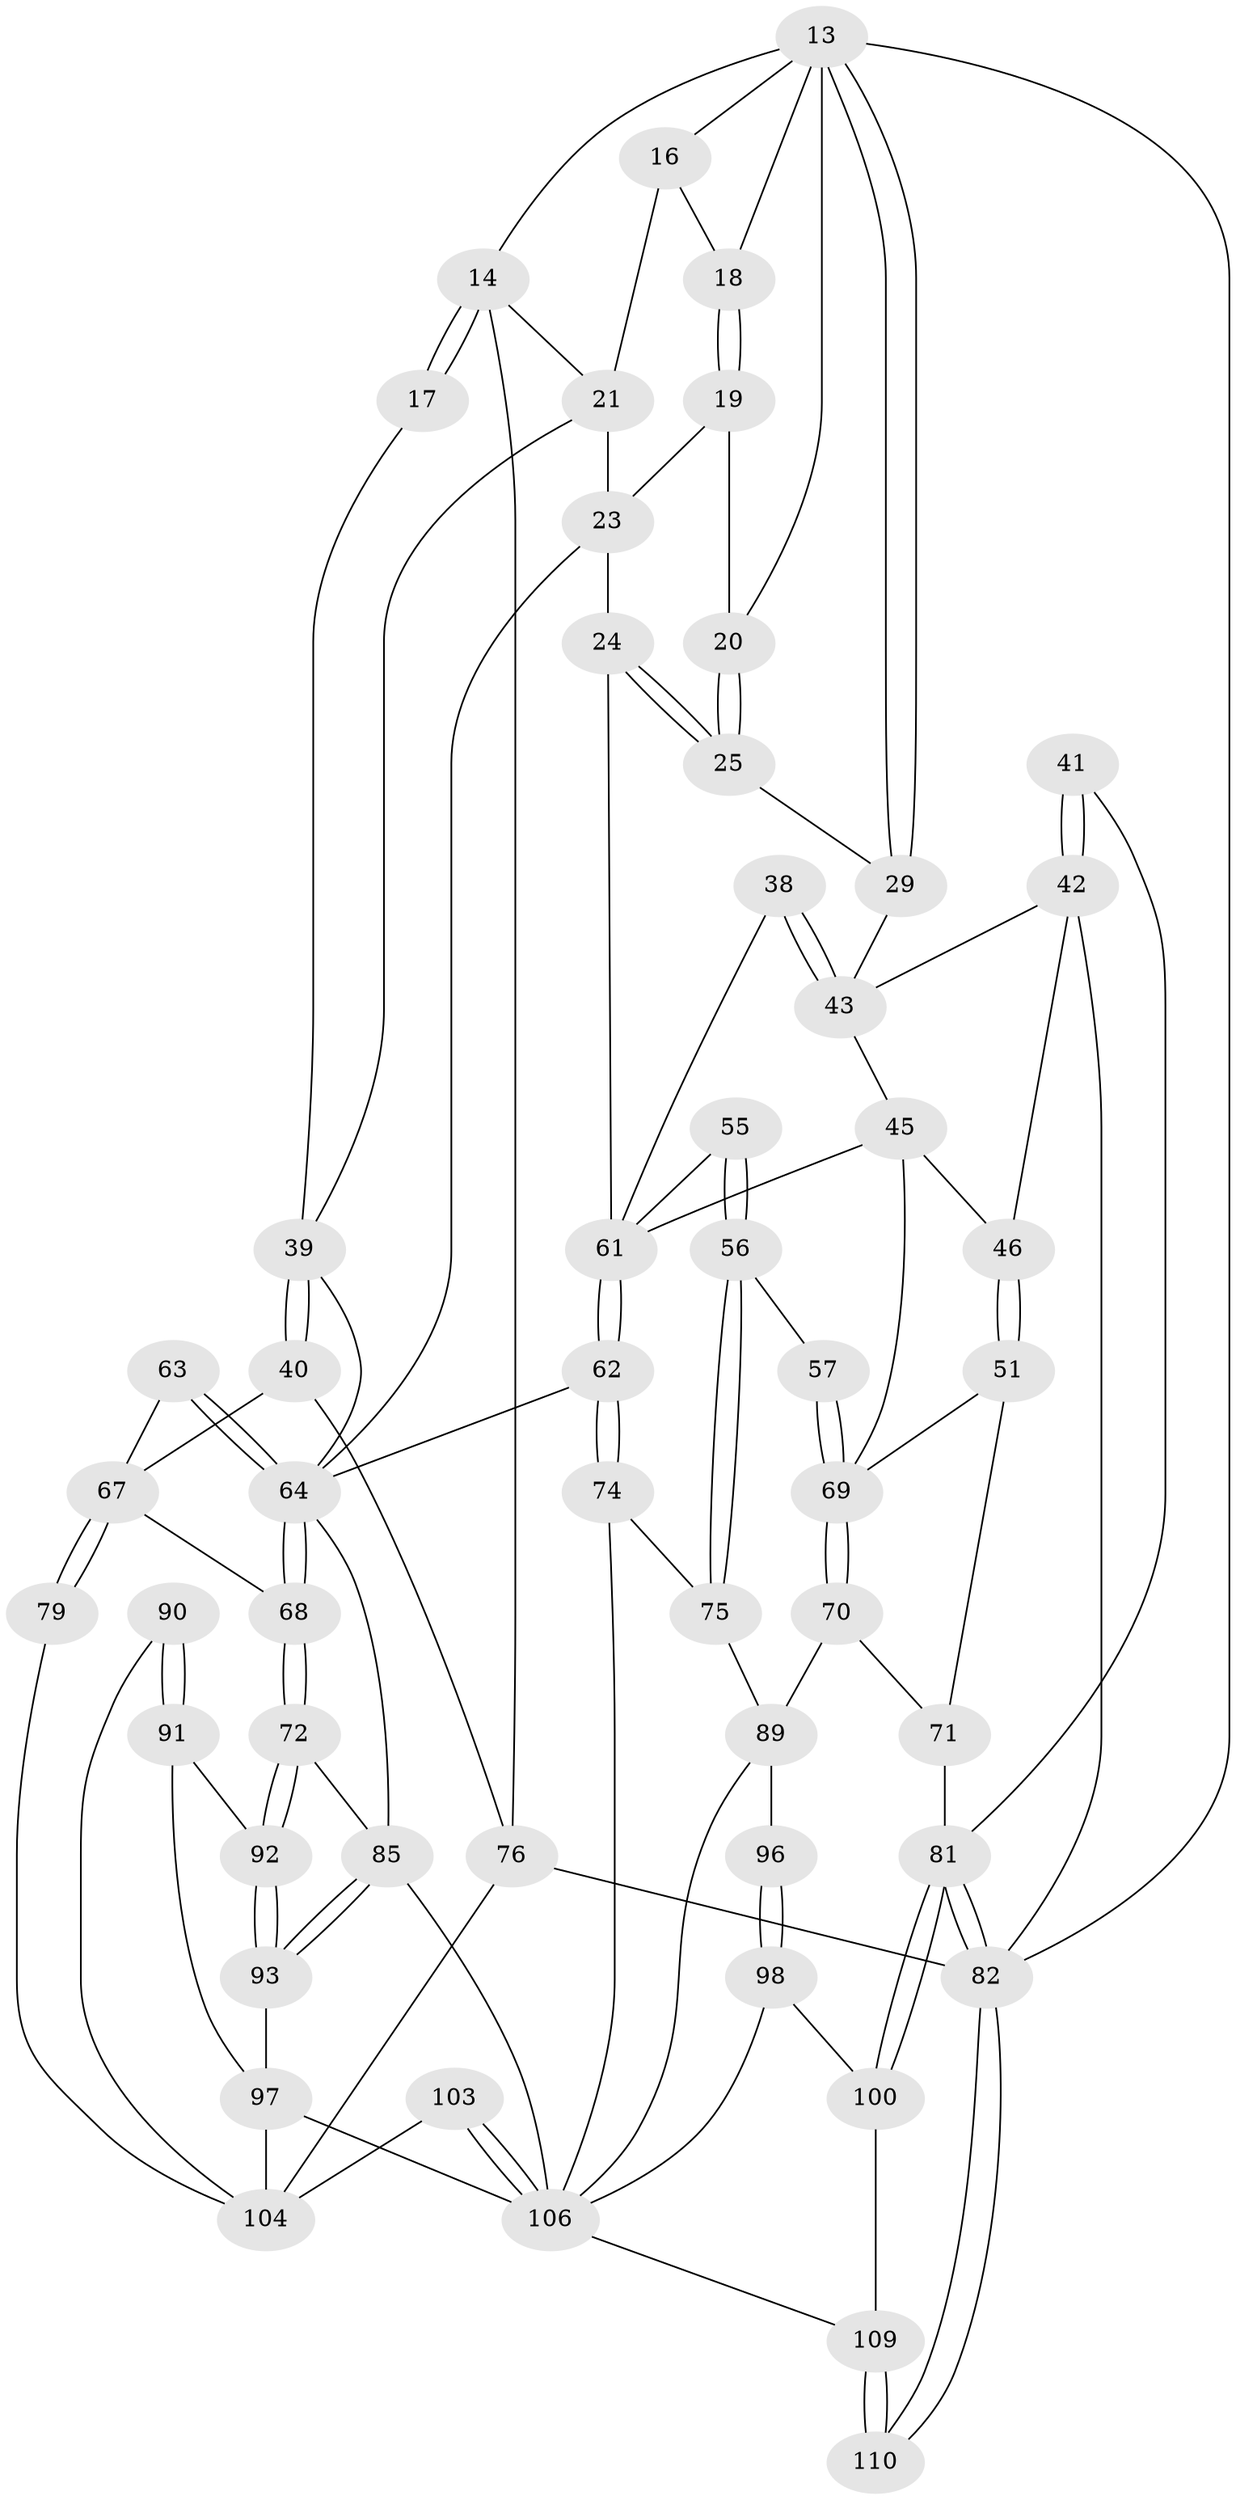 // original degree distribution, {3: 0.01818181818181818, 4: 0.2636363636363636, 6: 0.24545454545454545, 5: 0.4727272727272727}
// Generated by graph-tools (version 1.1) at 2025/02/03/09/25 05:02:16]
// undirected, 55 vertices, 121 edges
graph export_dot {
graph [start="1"]
  node [color=gray90,style=filled];
  13 [pos="+0.44760255394204024+0.1454551832507185",super="+12+8"];
  14 [pos="+0.7737187521637239+0.143138078504435",super="+3+4"];
  16 [pos="+0.6857812755326687+0.12568528205137577",super="+10"];
  17 [pos="+0.776413414507085+0.14180746764477656"];
  18 [pos="+0.6413051957390251+0.1280938125530819",super="+11"];
  19 [pos="+0.6050202771996401+0.17689849616252107"];
  20 [pos="+0.5849587924758797+0.18827209150069615"];
  21 [pos="+0.7329147011052466+0.3069554352667316",super="+15"];
  23 [pos="+0.7140380251525607+0.33755021221849263",super="+22"];
  24 [pos="+0.6794055865512973+0.3519774781122125"];
  25 [pos="+0.5880040640517654+0.27255984793239374"];
  29 [pos="+0.5062135418303644+0.24888007754379518"];
  38 [pos="+0.47066541583828825+0.38985079490741714"];
  39 [pos="+1+0.39396559101431566",super="+28+27"];
  40 [pos="+1+0.39443326049497457",super="+26"];
  41 [pos="+0+0.381033968343594"];
  42 [pos="+0.23751245276742397+0.32477936132036167",super="+32+34"];
  43 [pos="+0.3266364211280151+0.4562251402478589",super="+31+30"];
  45 [pos="+0.27449582398242356+0.4519771152954183",super="+44"];
  46 [pos="+0.23636582333417636+0.40006976943456546"];
  51 [pos="+0.10867438679179706+0.5086153904633277"];
  55 [pos="+0.3371318299861895+0.5564364565435477"];
  56 [pos="+0.3289041244192362+0.5842616022412761"];
  57 [pos="+0.3061186224715646+0.585892984721231"];
  61 [pos="+0.4114363065700405+0.5215357580880253",super="+54"];
  62 [pos="+0.5501870080605592+0.5834705765593107",super="+60"];
  63 [pos="+0.884127760129128+0.5375772062986722"];
  64 [pos="+0.8069701264313891+0.589129245765743",super="+58+59+48+47"];
  67 [pos="+0.8997388603523152+0.6653011872355725",super="+66"];
  68 [pos="+0.7611205377514964+0.6844610503729964"];
  69 [pos="+0.1937345013682303+0.59925342964753",super="+53+52"];
  70 [pos="+0.14875247021879642+0.7618089424444874"];
  71 [pos="+0.11017530702833184+0.7545312481721731",super="+50"];
  72 [pos="+0.7469373589645427+0.6944195723603178"];
  74 [pos="+0.39434886851075107+0.6670579800711102"];
  75 [pos="+0.38821856835856067+0.6665102956312418"];
  76 [pos="+1+1",super="+5"];
  79 [pos="+1+0.8322251345494326"];
  81 [pos="+0+0.9614819387292282",super="+80+49"];
  82 [pos="+0+1",super="+6+9"];
  85 [pos="+0.5675606842969688+0.752085890057757",super="+73"];
  89 [pos="+0.3598310763936652+0.7986135539569748",super="+83+84"];
  90 [pos="+0.8498577689250794+0.8264604901824845"];
  91 [pos="+0.7656185537571478+0.7546633113475633"];
  92 [pos="+0.7501683242568281+0.7104152246973209"];
  93 [pos="+0.6144670254679405+0.818834138159053"];
  96 [pos="+0.1679707467713716+0.8066687231313987"];
  97 [pos="+0.693576856837106+0.8542749042952881",super="+94"];
  98 [pos="+0.16917029895280644+0.812716929047069"];
  100 [pos="+0+0.9430157283221533",super="+99"];
  103 [pos="+0.5501777062976495+1"];
  104 [pos="+0.7489678728011678+0.900808602514953",super="+77+78+102"];
  106 [pos="+0.3946385531648667+1",super="+105+95"];
  109 [pos="+0.09873696095037733+0.9542206650294194",super="+108"];
  110 [pos="+0.15837483909604197+1"];
  13 -- 29;
  13 -- 29;
  13 -- 20;
  13 -- 18;
  13 -- 16;
  13 -- 82;
  13 -- 14;
  14 -- 17 [weight=2];
  14 -- 17;
  14 -- 76;
  14 -- 21;
  16 -- 18 [weight=2];
  16 -- 21;
  17 -- 39;
  18 -- 19;
  18 -- 19;
  19 -- 20;
  19 -- 23;
  20 -- 25;
  20 -- 25;
  21 -- 39;
  21 -- 23;
  23 -- 24;
  23 -- 64;
  24 -- 25;
  24 -- 25;
  24 -- 61;
  25 -- 29;
  29 -- 43;
  38 -- 43 [weight=2];
  38 -- 43;
  38 -- 61;
  39 -- 40 [weight=2];
  39 -- 40;
  39 -- 64;
  40 -- 76;
  40 -- 67;
  41 -- 42 [weight=2];
  41 -- 42;
  41 -- 81;
  42 -- 46;
  42 -- 43;
  42 -- 82 [weight=2];
  43 -- 45;
  45 -- 46;
  45 -- 69;
  45 -- 61;
  46 -- 51;
  46 -- 51;
  51 -- 69;
  51 -- 71;
  55 -- 56;
  55 -- 56;
  55 -- 61 [weight=2];
  56 -- 57;
  56 -- 75;
  56 -- 75;
  57 -- 69 [weight=2];
  57 -- 69;
  61 -- 62 [weight=2];
  61 -- 62;
  62 -- 74;
  62 -- 74;
  62 -- 64;
  63 -- 64 [weight=2];
  63 -- 64;
  63 -- 67;
  64 -- 68;
  64 -- 68;
  64 -- 85;
  67 -- 68;
  67 -- 79 [weight=2];
  67 -- 79;
  68 -- 72;
  68 -- 72;
  69 -- 70;
  69 -- 70;
  70 -- 71;
  70 -- 89;
  71 -- 81 [weight=2];
  72 -- 92;
  72 -- 92;
  72 -- 85;
  74 -- 75;
  74 -- 106;
  75 -- 89;
  76 -- 82 [weight=2];
  76 -- 104 [weight=2];
  79 -- 104;
  81 -- 82;
  81 -- 82;
  81 -- 100;
  81 -- 100;
  82 -- 110;
  82 -- 110;
  85 -- 93;
  85 -- 93;
  85 -- 106;
  89 -- 96 [weight=2];
  89 -- 106;
  90 -- 91;
  90 -- 91;
  90 -- 104 [weight=2];
  91 -- 92;
  91 -- 97;
  92 -- 93;
  92 -- 93;
  93 -- 97;
  96 -- 98;
  96 -- 98;
  97 -- 106;
  97 -- 104;
  98 -- 106;
  98 -- 100;
  100 -- 109 [weight=2];
  103 -- 106 [weight=2];
  103 -- 106;
  103 -- 104;
  106 -- 109;
  109 -- 110 [weight=2];
  109 -- 110;
}
